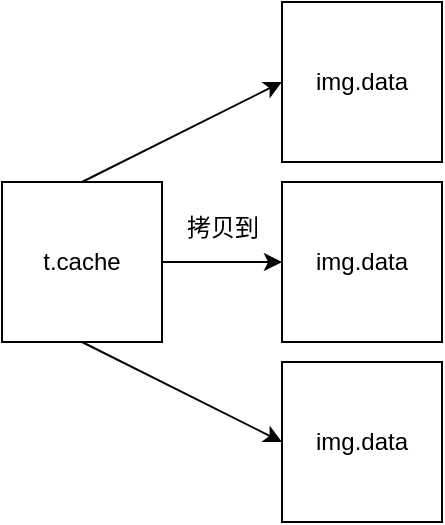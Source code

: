 <mxfile version="24.3.0" type="github">
  <diagram name="第 1 页" id="ttoYiCIp980x_wAXowm9">
    <mxGraphModel dx="1194" dy="731" grid="1" gridSize="10" guides="1" tooltips="1" connect="1" arrows="1" fold="1" page="1" pageScale="1" pageWidth="827" pageHeight="1169" math="0" shadow="0">
      <root>
        <mxCell id="0" />
        <mxCell id="1" parent="0" />
        <mxCell id="Nty90zuvUy5CpMmrhCRr-1" value="t.cache" style="whiteSpace=wrap;html=1;aspect=fixed;" vertex="1" parent="1">
          <mxGeometry x="130" y="260" width="80" height="80" as="geometry" />
        </mxCell>
        <mxCell id="Nty90zuvUy5CpMmrhCRr-2" value="img.data" style="whiteSpace=wrap;html=1;aspect=fixed;" vertex="1" parent="1">
          <mxGeometry x="270" y="260" width="80" height="80" as="geometry" />
        </mxCell>
        <mxCell id="Nty90zuvUy5CpMmrhCRr-3" value="" style="endArrow=classic;html=1;rounded=0;exitX=1;exitY=0.5;exitDx=0;exitDy=0;" edge="1" parent="1" source="Nty90zuvUy5CpMmrhCRr-1" target="Nty90zuvUy5CpMmrhCRr-2">
          <mxGeometry width="50" height="50" relative="1" as="geometry">
            <mxPoint x="390" y="520" as="sourcePoint" />
            <mxPoint x="440" y="470" as="targetPoint" />
          </mxGeometry>
        </mxCell>
        <mxCell id="Nty90zuvUy5CpMmrhCRr-4" value="拷贝到" style="text;html=1;align=center;verticalAlign=middle;resizable=0;points=[];autosize=1;strokeColor=none;fillColor=none;" vertex="1" parent="1">
          <mxGeometry x="210" y="268" width="60" height="30" as="geometry" />
        </mxCell>
        <mxCell id="Nty90zuvUy5CpMmrhCRr-6" value="img.data" style="whiteSpace=wrap;html=1;aspect=fixed;" vertex="1" parent="1">
          <mxGeometry x="270" y="350" width="80" height="80" as="geometry" />
        </mxCell>
        <mxCell id="Nty90zuvUy5CpMmrhCRr-7" value="img.data" style="whiteSpace=wrap;html=1;aspect=fixed;" vertex="1" parent="1">
          <mxGeometry x="270" y="170" width="80" height="80" as="geometry" />
        </mxCell>
        <mxCell id="Nty90zuvUy5CpMmrhCRr-9" value="" style="endArrow=classic;html=1;rounded=0;exitX=0.5;exitY=0;exitDx=0;exitDy=0;entryX=0;entryY=0.5;entryDx=0;entryDy=0;" edge="1" parent="1" source="Nty90zuvUy5CpMmrhCRr-1" target="Nty90zuvUy5CpMmrhCRr-7">
          <mxGeometry width="50" height="50" relative="1" as="geometry">
            <mxPoint x="390" y="520" as="sourcePoint" />
            <mxPoint x="440" y="470" as="targetPoint" />
          </mxGeometry>
        </mxCell>
        <mxCell id="Nty90zuvUy5CpMmrhCRr-10" value="" style="endArrow=classic;html=1;rounded=0;exitX=0.5;exitY=1;exitDx=0;exitDy=0;entryX=0;entryY=0.5;entryDx=0;entryDy=0;" edge="1" parent="1" source="Nty90zuvUy5CpMmrhCRr-1" target="Nty90zuvUy5CpMmrhCRr-6">
          <mxGeometry width="50" height="50" relative="1" as="geometry">
            <mxPoint x="390" y="520" as="sourcePoint" />
            <mxPoint x="440" y="470" as="targetPoint" />
          </mxGeometry>
        </mxCell>
      </root>
    </mxGraphModel>
  </diagram>
</mxfile>
